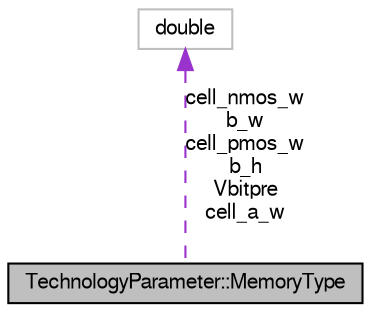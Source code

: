 digraph G
{
  bgcolor="transparent";
  edge [fontname="FreeSans",fontsize="10",labelfontname="FreeSans",labelfontsize="10"];
  node [fontname="FreeSans",fontsize="10",shape=record];
  Node1 [label="TechnologyParameter::MemoryType",height=0.2,width=0.4,color="black", fillcolor="grey75", style="filled" fontcolor="black"];
  Node2 -> Node1 [dir=back,color="darkorchid3",fontsize="10",style="dashed",label="cell_nmos_w\nb_w\ncell_pmos_w\nb_h\nVbitpre\ncell_a_w",fontname="FreeSans"];
  Node2 [label="double",height=0.2,width=0.4,color="grey75"];
}

